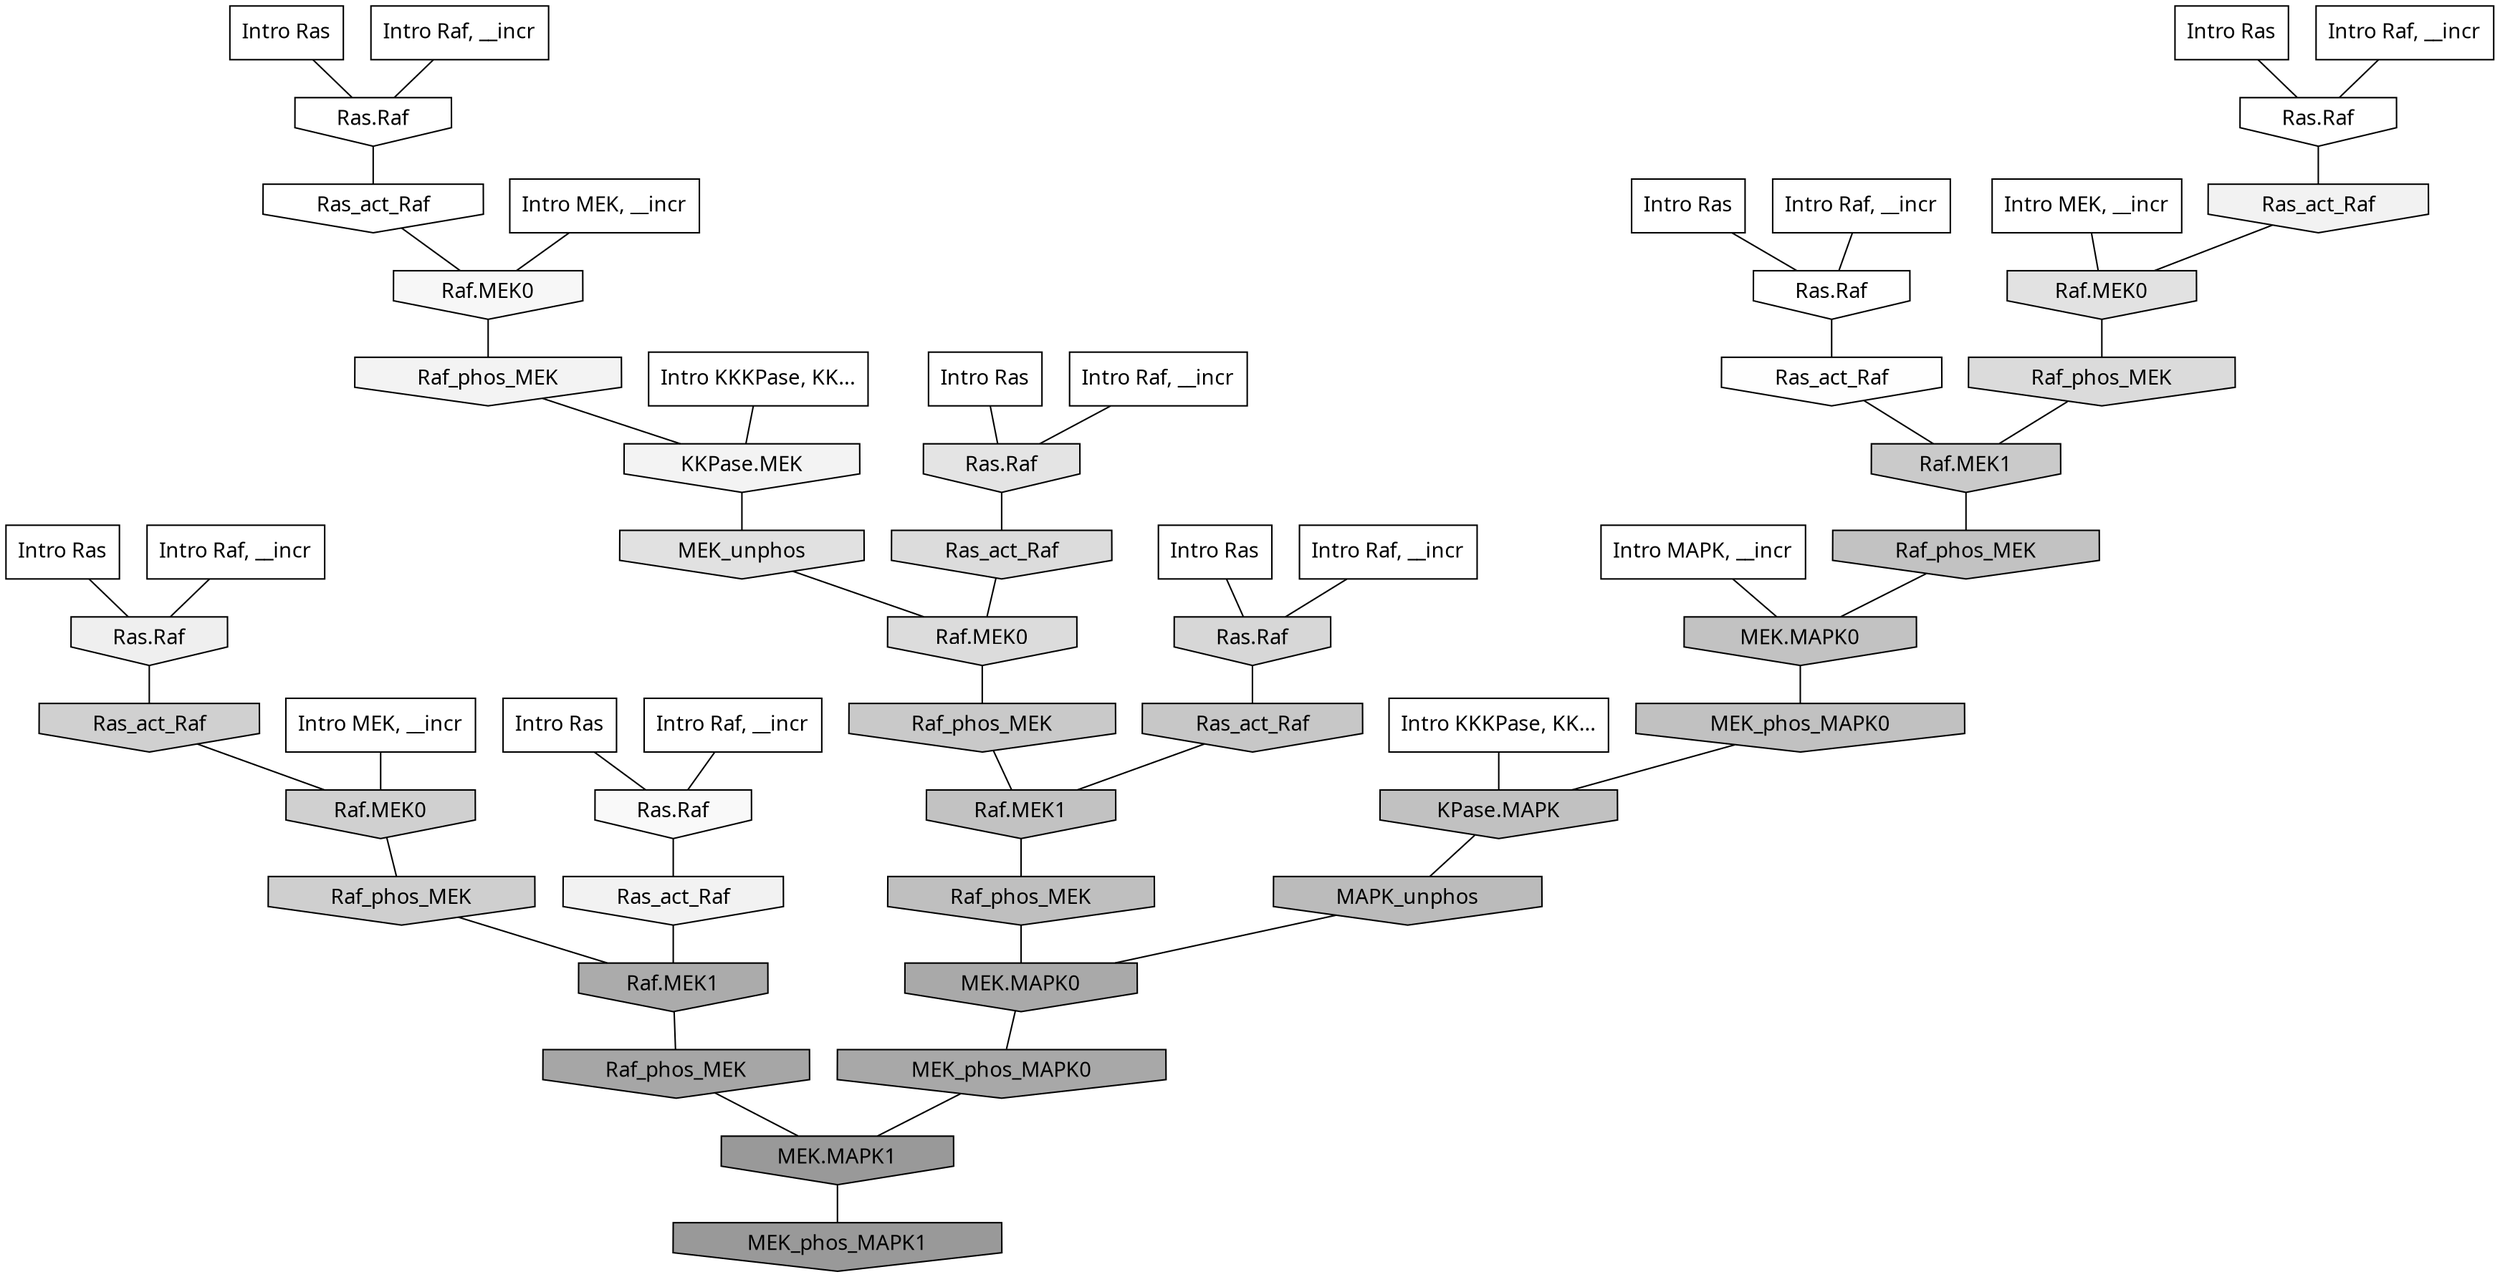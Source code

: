 digraph G{
  rankdir="TB";
  ranksep=0.30;
  node [fontname="CMU Serif"];
  edge [fontname="CMU Serif"];
  
  2 [label="Intro Ras", shape=rectangle, style=filled, fillcolor="0.000 0.000 1.000"]
  
  4 [label="Intro Ras", shape=rectangle, style=filled, fillcolor="0.000 0.000 1.000"]
  
  13 [label="Intro Ras", shape=rectangle, style=filled, fillcolor="0.000 0.000 1.000"]
  
  15 [label="Intro Ras", shape=rectangle, style=filled, fillcolor="0.000 0.000 1.000"]
  
  41 [label="Intro Ras", shape=rectangle, style=filled, fillcolor="0.000 0.000 1.000"]
  
  45 [label="Intro Ras", shape=rectangle, style=filled, fillcolor="0.000 0.000 1.000"]
  
  62 [label="Intro Ras", shape=rectangle, style=filled, fillcolor="0.000 0.000 1.000"]
  
  132 [label="Intro Raf, __incr", shape=rectangle, style=filled, fillcolor="0.000 0.000 1.000"]
  
  424 [label="Intro Raf, __incr", shape=rectangle, style=filled, fillcolor="0.000 0.000 1.000"]
  
  644 [label="Intro Raf, __incr", shape=rectangle, style=filled, fillcolor="0.000 0.000 1.000"]
  
  751 [label="Intro Raf, __incr", shape=rectangle, style=filled, fillcolor="0.000 0.000 1.000"]
  
  798 [label="Intro Raf, __incr", shape=rectangle, style=filled, fillcolor="0.000 0.000 1.000"]
  
  824 [label="Intro Raf, __incr", shape=rectangle, style=filled, fillcolor="0.000 0.000 1.000"]
  
  862 [label="Intro Raf, __incr", shape=rectangle, style=filled, fillcolor="0.000 0.000 1.000"]
  
  1252 [label="Intro MEK, __incr", shape=rectangle, style=filled, fillcolor="0.000 0.000 1.000"]
  
  1795 [label="Intro MEK, __incr", shape=rectangle, style=filled, fillcolor="0.000 0.000 1.000"]
  
  1981 [label="Intro MEK, __incr", shape=rectangle, style=filled, fillcolor="0.000 0.000 1.000"]
  
  2434 [label="Intro MAPK, __incr", shape=rectangle, style=filled, fillcolor="0.000 0.000 1.000"]
  
  3112 [label="Intro KKKPase, KK...", shape=rectangle, style=filled, fillcolor="0.000 0.000 1.000"]
  
  3183 [label="Intro KKKPase, KK...", shape=rectangle, style=filled, fillcolor="0.000 0.000 1.000"]
  
  3228 [label="Ras.Raf", shape=invhouse, style=filled, fillcolor="0.000 0.000 1.000"]
  
  3241 [label="Ras.Raf", shape=invhouse, style=filled, fillcolor="0.000 0.000 1.000"]
  
  3301 [label="Ras.Raf", shape=invhouse, style=filled, fillcolor="0.000 0.000 1.000"]
  
  3320 [label="Ras_act_Raf", shape=invhouse, style=filled, fillcolor="0.000 0.000 0.998"]
  
  3336 [label="Ras_act_Raf", shape=invhouse, style=filled, fillcolor="0.000 0.000 0.996"]
  
  3470 [label="Ras.Raf", shape=invhouse, style=filled, fillcolor="0.000 0.000 0.975"]
  
  3534 [label="Raf.MEK0", shape=invhouse, style=filled, fillcolor="0.000 0.000 0.965"]
  
  3637 [label="Raf_phos_MEK", shape=invhouse, style=filled, fillcolor="0.000 0.000 0.952"]
  
  3639 [label="KKPase.MEK", shape=invhouse, style=filled, fillcolor="0.000 0.000 0.952"]
  
  3685 [label="Ras_act_Raf", shape=invhouse, style=filled, fillcolor="0.000 0.000 0.947"]
  
  3693 [label="Ras_act_Raf", shape=invhouse, style=filled, fillcolor="0.000 0.000 0.946"]
  
  3847 [label="Ras.Raf", shape=invhouse, style=filled, fillcolor="0.000 0.000 0.934"]
  
  4497 [label="Ras.Raf", shape=invhouse, style=filled, fillcolor="0.000 0.000 0.891"]
  
  4587 [label="Raf.MEK0", shape=invhouse, style=filled, fillcolor="0.000 0.000 0.883"]
  
  4623 [label="MEK_unphos", shape=invhouse, style=filled, fillcolor="0.000 0.000 0.881"]
  
  4935 [label="Ras_act_Raf", shape=invhouse, style=filled, fillcolor="0.000 0.000 0.863"]
  
  4937 [label="Raf.MEK0", shape=invhouse, style=filled, fillcolor="0.000 0.000 0.863"]
  
  5016 [label="Raf_phos_MEK", shape=invhouse, style=filled, fillcolor="0.000 0.000 0.857"]
  
  5297 [label="Ras.Raf", shape=invhouse, style=filled, fillcolor="0.000 0.000 0.841"]
  
  5760 [label="Ras_act_Raf", shape=invhouse, style=filled, fillcolor="0.000 0.000 0.814"]
  
  5766 [label="Raf.MEK0", shape=invhouse, style=filled, fillcolor="0.000 0.000 0.814"]
  
  5874 [label="Raf_phos_MEK", shape=invhouse, style=filled, fillcolor="0.000 0.000 0.809"]
  
  6178 [label="Raf.MEK1", shape=invhouse, style=filled, fillcolor="0.000 0.000 0.792"]
  
  6273 [label="Raf_phos_MEK", shape=invhouse, style=filled, fillcolor="0.000 0.000 0.788"]
  
  6512 [label="Ras_act_Raf", shape=invhouse, style=filled, fillcolor="0.000 0.000 0.778"]
  
  6966 [label="Raf.MEK1", shape=invhouse, style=filled, fillcolor="0.000 0.000 0.761"]
  
  7003 [label="Raf_phos_MEK", shape=invhouse, style=filled, fillcolor="0.000 0.000 0.760"]
  
  7006 [label="MEK.MAPK0", shape=invhouse, style=filled, fillcolor="0.000 0.000 0.760"]
  
  7147 [label="MEK_phos_MAPK0", shape=invhouse, style=filled, fillcolor="0.000 0.000 0.755"]
  
  7182 [label="KPase.MAPK", shape=invhouse, style=filled, fillcolor="0.000 0.000 0.755"]
  
  7389 [label="Raf_phos_MEK", shape=invhouse, style=filled, fillcolor="0.000 0.000 0.747"]
  
  7817 [label="MAPK_unphos", shape=invhouse, style=filled, fillcolor="0.000 0.000 0.734"]
  
  10283 [label="Raf.MEK1", shape=invhouse, style=filled, fillcolor="0.000 0.000 0.668"]
  
  10640 [label="MEK.MAPK0", shape=invhouse, style=filled, fillcolor="0.000 0.000 0.661"]
  
  10762 [label="MEK_phos_MAPK0", shape=invhouse, style=filled, fillcolor="0.000 0.000 0.658"]
  
  11264 [label="Raf_phos_MEK", shape=invhouse, style=filled, fillcolor="0.000 0.000 0.649"]
  
  14190 [label="MEK.MAPK1", shape=invhouse, style=filled, fillcolor="0.000 0.000 0.601"]
  
  14281 [label="MEK_phos_MAPK1", shape=invhouse, style=filled, fillcolor="0.000 0.000 0.600"]
  
  
  14190 -> 14281 [dir=none, color="0.000 0.000 0.000"] 
  11264 -> 14190 [dir=none, color="0.000 0.000 0.000"] 
  10762 -> 14190 [dir=none, color="0.000 0.000 0.000"] 
  10640 -> 10762 [dir=none, color="0.000 0.000 0.000"] 
  10283 -> 11264 [dir=none, color="0.000 0.000 0.000"] 
  7817 -> 10640 [dir=none, color="0.000 0.000 0.000"] 
  7389 -> 10640 [dir=none, color="0.000 0.000 0.000"] 
  7182 -> 7817 [dir=none, color="0.000 0.000 0.000"] 
  7147 -> 7182 [dir=none, color="0.000 0.000 0.000"] 
  7006 -> 7147 [dir=none, color="0.000 0.000 0.000"] 
  7003 -> 7006 [dir=none, color="0.000 0.000 0.000"] 
  6966 -> 7389 [dir=none, color="0.000 0.000 0.000"] 
  6512 -> 6966 [dir=none, color="0.000 0.000 0.000"] 
  6273 -> 6966 [dir=none, color="0.000 0.000 0.000"] 
  6178 -> 7003 [dir=none, color="0.000 0.000 0.000"] 
  5874 -> 10283 [dir=none, color="0.000 0.000 0.000"] 
  5766 -> 5874 [dir=none, color="0.000 0.000 0.000"] 
  5760 -> 5766 [dir=none, color="0.000 0.000 0.000"] 
  5297 -> 6512 [dir=none, color="0.000 0.000 0.000"] 
  5016 -> 6178 [dir=none, color="0.000 0.000 0.000"] 
  4937 -> 6273 [dir=none, color="0.000 0.000 0.000"] 
  4935 -> 4937 [dir=none, color="0.000 0.000 0.000"] 
  4623 -> 4937 [dir=none, color="0.000 0.000 0.000"] 
  4587 -> 5016 [dir=none, color="0.000 0.000 0.000"] 
  4497 -> 4935 [dir=none, color="0.000 0.000 0.000"] 
  3847 -> 5760 [dir=none, color="0.000 0.000 0.000"] 
  3693 -> 4587 [dir=none, color="0.000 0.000 0.000"] 
  3685 -> 10283 [dir=none, color="0.000 0.000 0.000"] 
  3639 -> 4623 [dir=none, color="0.000 0.000 0.000"] 
  3637 -> 3639 [dir=none, color="0.000 0.000 0.000"] 
  3534 -> 3637 [dir=none, color="0.000 0.000 0.000"] 
  3470 -> 3685 [dir=none, color="0.000 0.000 0.000"] 
  3336 -> 6178 [dir=none, color="0.000 0.000 0.000"] 
  3320 -> 3534 [dir=none, color="0.000 0.000 0.000"] 
  3301 -> 3336 [dir=none, color="0.000 0.000 0.000"] 
  3241 -> 3693 [dir=none, color="0.000 0.000 0.000"] 
  3228 -> 3320 [dir=none, color="0.000 0.000 0.000"] 
  3183 -> 3639 [dir=none, color="0.000 0.000 0.000"] 
  3112 -> 7182 [dir=none, color="0.000 0.000 0.000"] 
  2434 -> 7006 [dir=none, color="0.000 0.000 0.000"] 
  1981 -> 4587 [dir=none, color="0.000 0.000 0.000"] 
  1795 -> 3534 [dir=none, color="0.000 0.000 0.000"] 
  1252 -> 5766 [dir=none, color="0.000 0.000 0.000"] 
  862 -> 3241 [dir=none, color="0.000 0.000 0.000"] 
  824 -> 3301 [dir=none, color="0.000 0.000 0.000"] 
  798 -> 5297 [dir=none, color="0.000 0.000 0.000"] 
  751 -> 3847 [dir=none, color="0.000 0.000 0.000"] 
  644 -> 3470 [dir=none, color="0.000 0.000 0.000"] 
  424 -> 3228 [dir=none, color="0.000 0.000 0.000"] 
  132 -> 4497 [dir=none, color="0.000 0.000 0.000"] 
  62 -> 3847 [dir=none, color="0.000 0.000 0.000"] 
  45 -> 3241 [dir=none, color="0.000 0.000 0.000"] 
  41 -> 3301 [dir=none, color="0.000 0.000 0.000"] 
  15 -> 5297 [dir=none, color="0.000 0.000 0.000"] 
  13 -> 3470 [dir=none, color="0.000 0.000 0.000"] 
  4 -> 4497 [dir=none, color="0.000 0.000 0.000"] 
  2 -> 3228 [dir=none, color="0.000 0.000 0.000"] 
  
  }

